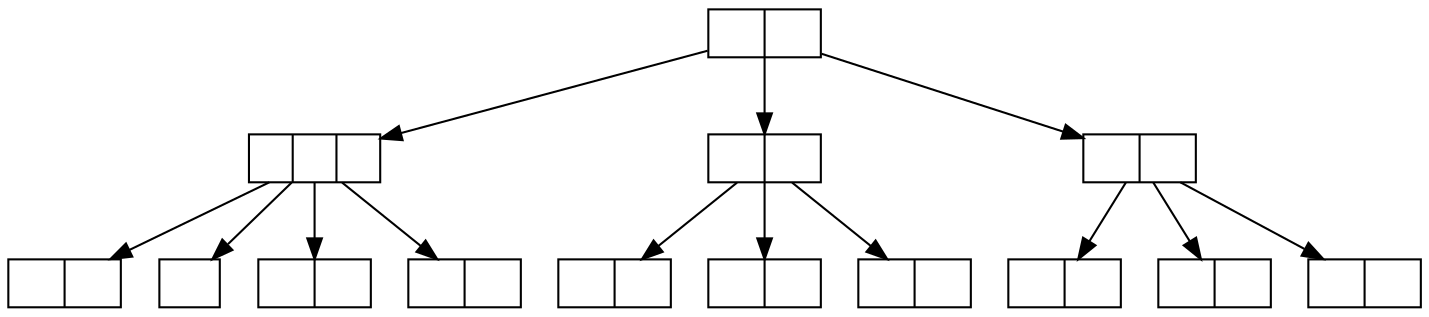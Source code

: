 digraph b2 {
    node [shape = record,height=.1,label=" | "];
    n3 [label=" | | "];
    n0 -> n1;
    n0 -> n2;
    n0 -> n3;
    n1 -> n4;
    n1 -> n5;
    n1 -> n6;
    n2 -> n7;
    n2 -> n8;
    n2 -> n9;
    n3 -> n10;
    nIns[width=.4, label=" "];
    n3 -> nIns;
    n3 -> n11;
    n3 -> n12;
}